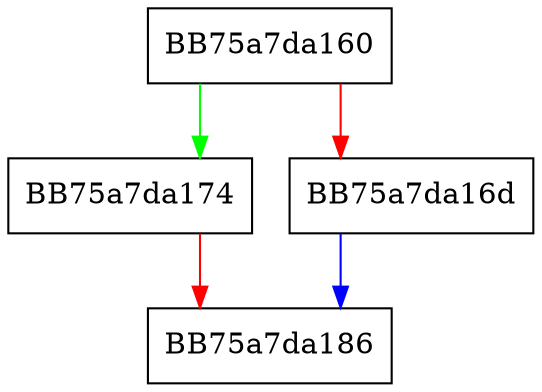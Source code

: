 digraph DfspGetFileModificationTime {
  node [shape="box"];
  graph [splines=ortho];
  BB75a7da160 -> BB75a7da174 [color="green"];
  BB75a7da160 -> BB75a7da16d [color="red"];
  BB75a7da16d -> BB75a7da186 [color="blue"];
  BB75a7da174 -> BB75a7da186 [color="red"];
}